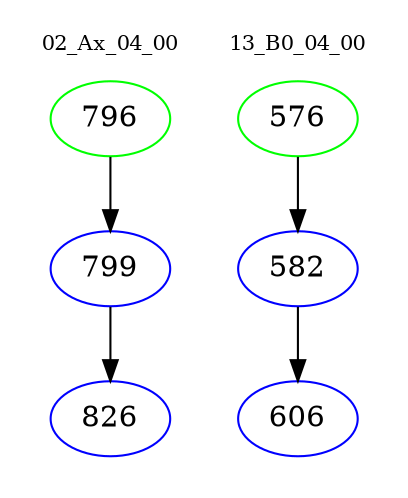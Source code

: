 digraph{
subgraph cluster_0 {
color = white
label = "02_Ax_04_00";
fontsize=10;
T0_796 [label="796", color="green"]
T0_796 -> T0_799 [color="black"]
T0_799 [label="799", color="blue"]
T0_799 -> T0_826 [color="black"]
T0_826 [label="826", color="blue"]
}
subgraph cluster_1 {
color = white
label = "13_B0_04_00";
fontsize=10;
T1_576 [label="576", color="green"]
T1_576 -> T1_582 [color="black"]
T1_582 [label="582", color="blue"]
T1_582 -> T1_606 [color="black"]
T1_606 [label="606", color="blue"]
}
}
